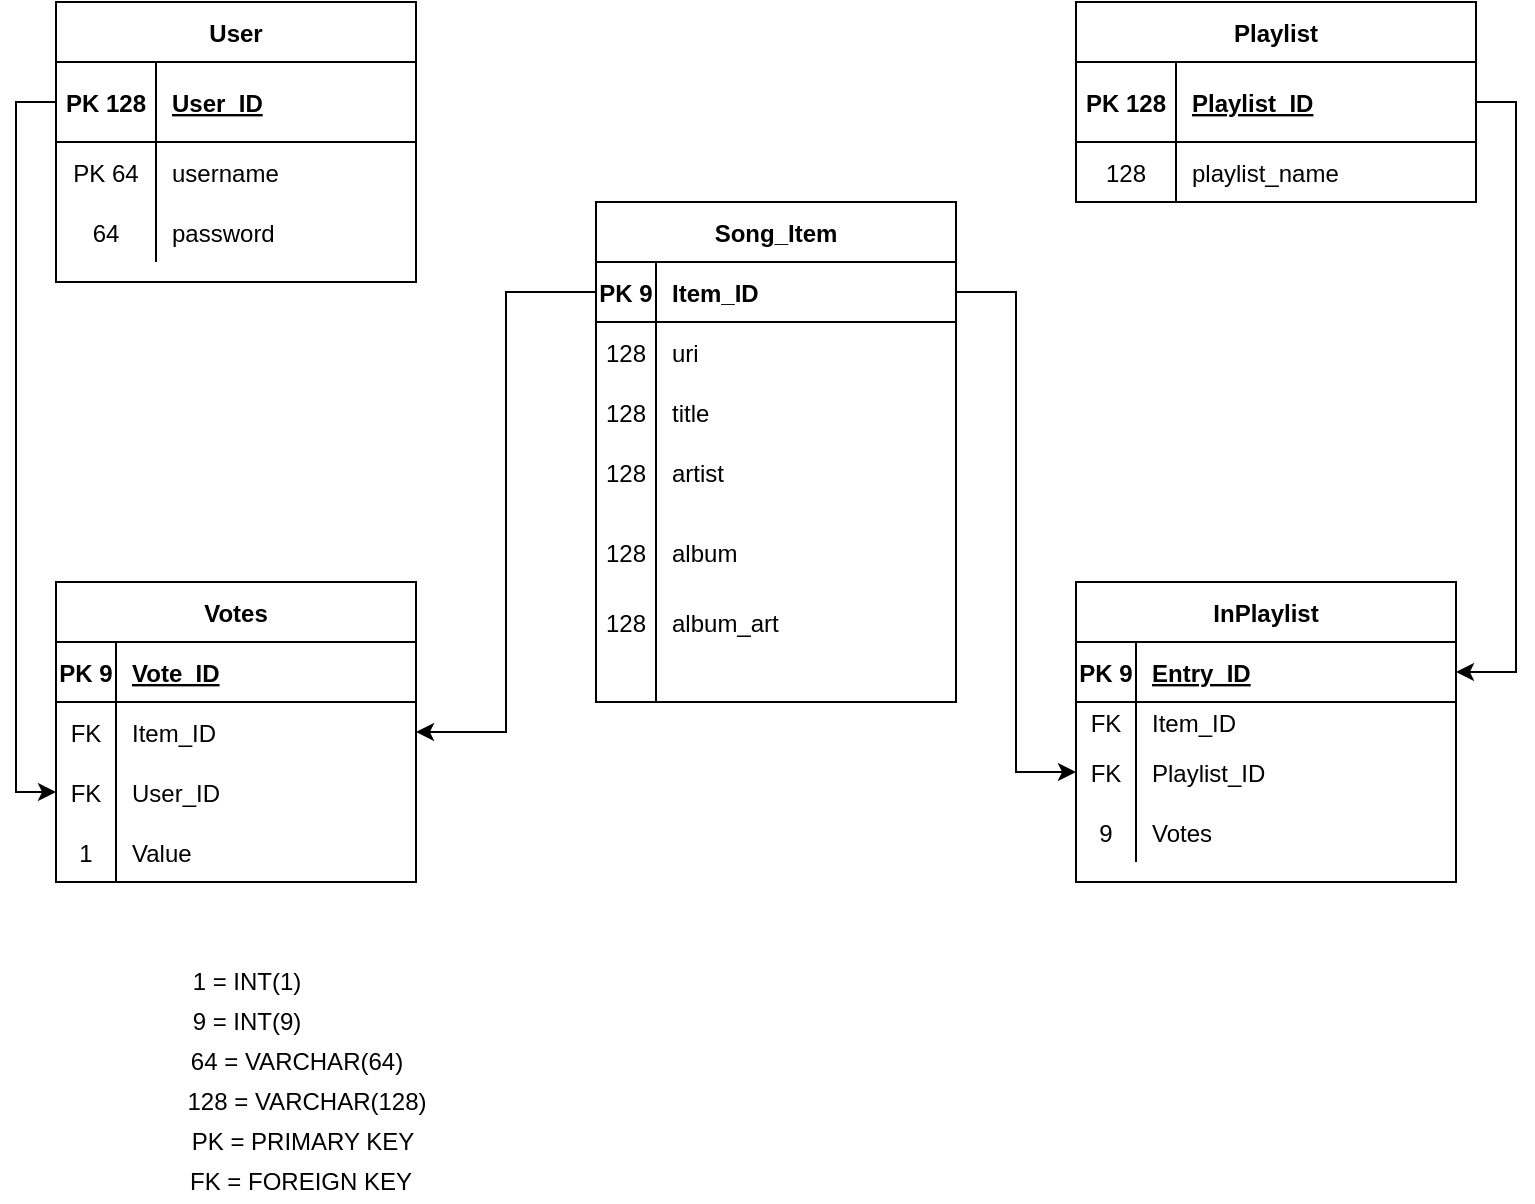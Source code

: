<mxfile version="14.5.0"><diagram id="sbZnj4GMrL0_xVQFHmPi" name="Page-1"><mxGraphModel dx="1634" dy="703" grid="1" gridSize="10" guides="1" tooltips="1" connect="1" arrows="1" fold="1" page="1" pageScale="1" pageWidth="850" pageHeight="1100" math="0" shadow="0"><root><mxCell id="0"/><mxCell id="1" parent="0"/><mxCell id="pc5urG-XRkWIAGcGFYNL-1" value="User" style="shape=table;startSize=30;container=1;collapsible=1;childLayout=tableLayout;fixedRows=1;rowLines=0;fontStyle=1;align=center;resizeLast=1;" vertex="1" parent="1"><mxGeometry x="190" y="80" width="180" height="140" as="geometry"/></mxCell><mxCell id="pc5urG-XRkWIAGcGFYNL-2" value="" style="shape=partialRectangle;collapsible=0;dropTarget=0;pointerEvents=0;fillColor=none;top=0;left=0;bottom=1;right=0;points=[[0,0.5],[1,0.5]];portConstraint=eastwest;" vertex="1" parent="pc5urG-XRkWIAGcGFYNL-1"><mxGeometry y="30" width="180" height="40" as="geometry"/></mxCell><mxCell id="pc5urG-XRkWIAGcGFYNL-3" value="PK 128" style="shape=partialRectangle;connectable=0;fillColor=none;top=0;left=0;bottom=0;right=0;fontStyle=1;overflow=hidden;" vertex="1" parent="pc5urG-XRkWIAGcGFYNL-2"><mxGeometry width="50" height="40" as="geometry"/></mxCell><mxCell id="pc5urG-XRkWIAGcGFYNL-4" value="User_ID" style="shape=partialRectangle;connectable=0;fillColor=none;top=0;left=0;bottom=0;right=0;align=left;spacingLeft=6;fontStyle=5;overflow=hidden;" vertex="1" parent="pc5urG-XRkWIAGcGFYNL-2"><mxGeometry x="50" width="130" height="40" as="geometry"/></mxCell><mxCell id="pc5urG-XRkWIAGcGFYNL-8" value="" style="shape=partialRectangle;collapsible=0;dropTarget=0;pointerEvents=0;fillColor=none;top=0;left=0;bottom=0;right=0;points=[[0,0.5],[1,0.5]];portConstraint=eastwest;" vertex="1" parent="pc5urG-XRkWIAGcGFYNL-1"><mxGeometry y="70" width="180" height="30" as="geometry"/></mxCell><mxCell id="pc5urG-XRkWIAGcGFYNL-9" value="PK 64" style="shape=partialRectangle;connectable=0;fillColor=none;top=0;left=0;bottom=0;right=0;editable=1;overflow=hidden;" vertex="1" parent="pc5urG-XRkWIAGcGFYNL-8"><mxGeometry width="50" height="30" as="geometry"/></mxCell><mxCell id="pc5urG-XRkWIAGcGFYNL-10" value="username" style="shape=partialRectangle;connectable=0;fillColor=none;top=0;left=0;bottom=0;right=0;align=left;spacingLeft=6;overflow=hidden;" vertex="1" parent="pc5urG-XRkWIAGcGFYNL-8"><mxGeometry x="50" width="130" height="30" as="geometry"/></mxCell><mxCell id="pc5urG-XRkWIAGcGFYNL-11" value="" style="shape=partialRectangle;collapsible=0;dropTarget=0;pointerEvents=0;fillColor=none;top=0;left=0;bottom=0;right=0;points=[[0,0.5],[1,0.5]];portConstraint=eastwest;" vertex="1" parent="pc5urG-XRkWIAGcGFYNL-1"><mxGeometry y="100" width="180" height="30" as="geometry"/></mxCell><mxCell id="pc5urG-XRkWIAGcGFYNL-12" value="64" style="shape=partialRectangle;connectable=0;fillColor=none;top=0;left=0;bottom=0;right=0;editable=1;overflow=hidden;" vertex="1" parent="pc5urG-XRkWIAGcGFYNL-11"><mxGeometry width="50" height="30" as="geometry"/></mxCell><mxCell id="pc5urG-XRkWIAGcGFYNL-13" value="password" style="shape=partialRectangle;connectable=0;fillColor=none;top=0;left=0;bottom=0;right=0;align=left;spacingLeft=6;overflow=hidden;" vertex="1" parent="pc5urG-XRkWIAGcGFYNL-11"><mxGeometry x="50" width="130" height="30" as="geometry"/></mxCell><mxCell id="pc5urG-XRkWIAGcGFYNL-14" value="Votes" style="shape=table;startSize=30;container=1;collapsible=1;childLayout=tableLayout;fixedRows=1;rowLines=0;fontStyle=1;align=center;resizeLast=1;" vertex="1" parent="1"><mxGeometry x="190" y="370" width="180" height="150" as="geometry"/></mxCell><mxCell id="pc5urG-XRkWIAGcGFYNL-15" value="" style="shape=partialRectangle;collapsible=0;dropTarget=0;pointerEvents=0;fillColor=none;top=0;left=0;bottom=1;right=0;points=[[0,0.5],[1,0.5]];portConstraint=eastwest;" vertex="1" parent="pc5urG-XRkWIAGcGFYNL-14"><mxGeometry y="30" width="180" height="30" as="geometry"/></mxCell><mxCell id="pc5urG-XRkWIAGcGFYNL-16" value="PK 9" style="shape=partialRectangle;connectable=0;fillColor=none;top=0;left=0;bottom=0;right=0;fontStyle=1;overflow=hidden;" vertex="1" parent="pc5urG-XRkWIAGcGFYNL-15"><mxGeometry width="30" height="30" as="geometry"/></mxCell><mxCell id="pc5urG-XRkWIAGcGFYNL-17" value="Vote_ID" style="shape=partialRectangle;connectable=0;fillColor=none;top=0;left=0;bottom=0;right=0;align=left;spacingLeft=6;fontStyle=5;overflow=hidden;" vertex="1" parent="pc5urG-XRkWIAGcGFYNL-15"><mxGeometry x="30" width="150" height="30" as="geometry"/></mxCell><mxCell id="pc5urG-XRkWIAGcGFYNL-18" value="" style="shape=partialRectangle;collapsible=0;dropTarget=0;pointerEvents=0;fillColor=none;top=0;left=0;bottom=0;right=0;points=[[0,0.5],[1,0.5]];portConstraint=eastwest;" vertex="1" parent="pc5urG-XRkWIAGcGFYNL-14"><mxGeometry y="60" width="180" height="30" as="geometry"/></mxCell><mxCell id="pc5urG-XRkWIAGcGFYNL-19" value="FK" style="shape=partialRectangle;connectable=0;fillColor=none;top=0;left=0;bottom=0;right=0;editable=1;overflow=hidden;" vertex="1" parent="pc5urG-XRkWIAGcGFYNL-18"><mxGeometry width="30" height="30" as="geometry"/></mxCell><mxCell id="pc5urG-XRkWIAGcGFYNL-20" value="Item_ID" style="shape=partialRectangle;connectable=0;fillColor=none;top=0;left=0;bottom=0;right=0;align=left;spacingLeft=6;overflow=hidden;" vertex="1" parent="pc5urG-XRkWIAGcGFYNL-18"><mxGeometry x="30" width="150" height="30" as="geometry"/></mxCell><mxCell id="pc5urG-XRkWIAGcGFYNL-21" value="" style="shape=partialRectangle;collapsible=0;dropTarget=0;pointerEvents=0;fillColor=none;top=0;left=0;bottom=0;right=0;points=[[0,0.5],[1,0.5]];portConstraint=eastwest;" vertex="1" parent="pc5urG-XRkWIAGcGFYNL-14"><mxGeometry y="90" width="180" height="30" as="geometry"/></mxCell><mxCell id="pc5urG-XRkWIAGcGFYNL-22" value="FK" style="shape=partialRectangle;connectable=0;fillColor=none;top=0;left=0;bottom=0;right=0;editable=1;overflow=hidden;" vertex="1" parent="pc5urG-XRkWIAGcGFYNL-21"><mxGeometry width="30" height="30" as="geometry"/></mxCell><mxCell id="pc5urG-XRkWIAGcGFYNL-23" value="User_ID" style="shape=partialRectangle;connectable=0;fillColor=none;top=0;left=0;bottom=0;right=0;align=left;spacingLeft=6;overflow=hidden;" vertex="1" parent="pc5urG-XRkWIAGcGFYNL-21"><mxGeometry x="30" width="150" height="30" as="geometry"/></mxCell><mxCell id="pc5urG-XRkWIAGcGFYNL-24" value="" style="shape=partialRectangle;collapsible=0;dropTarget=0;pointerEvents=0;fillColor=none;top=0;left=0;bottom=0;right=0;points=[[0,0.5],[1,0.5]];portConstraint=eastwest;" vertex="1" parent="pc5urG-XRkWIAGcGFYNL-14"><mxGeometry y="120" width="180" height="30" as="geometry"/></mxCell><mxCell id="pc5urG-XRkWIAGcGFYNL-25" value="1" style="shape=partialRectangle;connectable=0;fillColor=none;top=0;left=0;bottom=0;right=0;editable=1;overflow=hidden;" vertex="1" parent="pc5urG-XRkWIAGcGFYNL-24"><mxGeometry width="30" height="30" as="geometry"/></mxCell><mxCell id="pc5urG-XRkWIAGcGFYNL-26" value="Value" style="shape=partialRectangle;connectable=0;fillColor=none;top=0;left=0;bottom=0;right=0;align=left;spacingLeft=6;overflow=hidden;" vertex="1" parent="pc5urG-XRkWIAGcGFYNL-24"><mxGeometry x="30" width="150" height="30" as="geometry"/></mxCell><mxCell id="pc5urG-XRkWIAGcGFYNL-27" value="Song_Item" style="shape=table;startSize=30;container=1;collapsible=1;childLayout=tableLayout;fixedRows=1;rowLines=0;fontStyle=1;align=center;resizeLast=1;" vertex="1" parent="1"><mxGeometry x="460" y="180" width="180" height="250" as="geometry"/></mxCell><mxCell id="pc5urG-XRkWIAGcGFYNL-28" value="" style="shape=partialRectangle;collapsible=0;dropTarget=0;pointerEvents=0;fillColor=none;top=0;left=0;bottom=1;right=0;points=[[0,0.5],[1,0.5]];portConstraint=eastwest;" vertex="1" parent="pc5urG-XRkWIAGcGFYNL-27"><mxGeometry y="30" width="180" height="30" as="geometry"/></mxCell><mxCell id="pc5urG-XRkWIAGcGFYNL-29" value="PK 9" style="shape=partialRectangle;connectable=0;fillColor=none;top=0;left=0;bottom=0;right=0;fontStyle=1;overflow=hidden;" vertex="1" parent="pc5urG-XRkWIAGcGFYNL-28"><mxGeometry width="30" height="30" as="geometry"/></mxCell><mxCell id="pc5urG-XRkWIAGcGFYNL-30" value="Item_ID" style="shape=partialRectangle;connectable=0;fillColor=none;top=0;left=0;bottom=0;right=0;align=left;spacingLeft=6;fontStyle=1;overflow=hidden;" vertex="1" parent="pc5urG-XRkWIAGcGFYNL-28"><mxGeometry x="30" width="150" height="30" as="geometry"/></mxCell><mxCell id="pc5urG-XRkWIAGcGFYNL-31" value="" style="shape=partialRectangle;collapsible=0;dropTarget=0;pointerEvents=0;fillColor=none;top=0;left=0;bottom=0;right=0;points=[[0,0.5],[1,0.5]];portConstraint=eastwest;" vertex="1" parent="pc5urG-XRkWIAGcGFYNL-27"><mxGeometry y="60" width="180" height="30" as="geometry"/></mxCell><mxCell id="pc5urG-XRkWIAGcGFYNL-32" value="128" style="shape=partialRectangle;connectable=0;fillColor=none;top=0;left=0;bottom=0;right=0;editable=1;overflow=hidden;" vertex="1" parent="pc5urG-XRkWIAGcGFYNL-31"><mxGeometry width="30" height="30" as="geometry"/></mxCell><mxCell id="pc5urG-XRkWIAGcGFYNL-33" value="uri" style="shape=partialRectangle;connectable=0;fillColor=none;top=0;left=0;bottom=0;right=0;align=left;spacingLeft=6;overflow=hidden;" vertex="1" parent="pc5urG-XRkWIAGcGFYNL-31"><mxGeometry x="30" width="150" height="30" as="geometry"/></mxCell><mxCell id="pc5urG-XRkWIAGcGFYNL-34" value="" style="shape=partialRectangle;collapsible=0;dropTarget=0;pointerEvents=0;fillColor=none;top=0;left=0;bottom=0;right=0;points=[[0,0.5],[1,0.5]];portConstraint=eastwest;" vertex="1" parent="pc5urG-XRkWIAGcGFYNL-27"><mxGeometry y="90" width="180" height="30" as="geometry"/></mxCell><mxCell id="pc5urG-XRkWIAGcGFYNL-35" value="128" style="shape=partialRectangle;connectable=0;fillColor=none;top=0;left=0;bottom=0;right=0;editable=1;overflow=hidden;" vertex="1" parent="pc5urG-XRkWIAGcGFYNL-34"><mxGeometry width="30" height="30" as="geometry"/></mxCell><mxCell id="pc5urG-XRkWIAGcGFYNL-36" value="title" style="shape=partialRectangle;connectable=0;fillColor=none;top=0;left=0;bottom=0;right=0;align=left;spacingLeft=6;overflow=hidden;" vertex="1" parent="pc5urG-XRkWIAGcGFYNL-34"><mxGeometry x="30" width="150" height="30" as="geometry"/></mxCell><mxCell id="pc5urG-XRkWIAGcGFYNL-37" value="" style="shape=partialRectangle;collapsible=0;dropTarget=0;pointerEvents=0;fillColor=none;top=0;left=0;bottom=0;right=0;points=[[0,0.5],[1,0.5]];portConstraint=eastwest;" vertex="1" parent="pc5urG-XRkWIAGcGFYNL-27"><mxGeometry y="120" width="180" height="30" as="geometry"/></mxCell><mxCell id="pc5urG-XRkWIAGcGFYNL-38" value="128" style="shape=partialRectangle;connectable=0;fillColor=none;top=0;left=0;bottom=0;right=0;editable=1;overflow=hidden;" vertex="1" parent="pc5urG-XRkWIAGcGFYNL-37"><mxGeometry width="30" height="30" as="geometry"/></mxCell><mxCell id="pc5urG-XRkWIAGcGFYNL-39" value="artist" style="shape=partialRectangle;connectable=0;fillColor=none;top=0;left=0;bottom=0;right=0;align=left;spacingLeft=6;overflow=hidden;" vertex="1" parent="pc5urG-XRkWIAGcGFYNL-37"><mxGeometry x="30" width="150" height="30" as="geometry"/></mxCell><mxCell id="pc5urG-XRkWIAGcGFYNL-40" value="" style="shape=partialRectangle;collapsible=0;dropTarget=0;pointerEvents=0;fillColor=none;top=0;left=0;bottom=0;right=0;points=[[0,0.5],[1,0.5]];portConstraint=eastwest;" vertex="1" parent="pc5urG-XRkWIAGcGFYNL-27"><mxGeometry y="150" width="180" height="50" as="geometry"/></mxCell><mxCell id="pc5urG-XRkWIAGcGFYNL-41" value="128" style="shape=partialRectangle;connectable=0;fillColor=none;top=0;left=0;bottom=0;right=0;editable=1;overflow=hidden;" vertex="1" parent="pc5urG-XRkWIAGcGFYNL-40"><mxGeometry width="30" height="50" as="geometry"/></mxCell><mxCell id="pc5urG-XRkWIAGcGFYNL-42" value="album" style="shape=partialRectangle;connectable=0;fillColor=none;top=0;left=0;bottom=0;right=0;align=left;spacingLeft=6;overflow=hidden;" vertex="1" parent="pc5urG-XRkWIAGcGFYNL-40"><mxGeometry x="30" width="150" height="50" as="geometry"/></mxCell><mxCell id="pc5urG-XRkWIAGcGFYNL-43" value="" style="shape=partialRectangle;collapsible=0;dropTarget=0;pointerEvents=0;fillColor=none;top=0;left=0;bottom=0;right=0;points=[[0,0.5],[1,0.5]];portConstraint=eastwest;" vertex="1" parent="pc5urG-XRkWIAGcGFYNL-27"><mxGeometry y="200" width="180" height="20" as="geometry"/></mxCell><mxCell id="pc5urG-XRkWIAGcGFYNL-44" value="128" style="shape=partialRectangle;connectable=0;fillColor=none;top=0;left=0;bottom=0;right=0;editable=1;overflow=hidden;" vertex="1" parent="pc5urG-XRkWIAGcGFYNL-43"><mxGeometry width="30" height="20" as="geometry"/></mxCell><mxCell id="pc5urG-XRkWIAGcGFYNL-45" value="album_art" style="shape=partialRectangle;connectable=0;fillColor=none;top=0;left=0;bottom=0;right=0;align=left;spacingLeft=6;overflow=hidden;" vertex="1" parent="pc5urG-XRkWIAGcGFYNL-43"><mxGeometry x="30" width="150" height="20" as="geometry"/></mxCell><mxCell id="pc5urG-XRkWIAGcGFYNL-64" value="" style="shape=partialRectangle;collapsible=0;dropTarget=0;pointerEvents=0;fillColor=none;top=0;left=0;bottom=0;right=0;points=[[0,0.5],[1,0.5]];portConstraint=eastwest;" vertex="1" parent="pc5urG-XRkWIAGcGFYNL-27"><mxGeometry y="220" width="180" height="30" as="geometry"/></mxCell><mxCell id="pc5urG-XRkWIAGcGFYNL-65" value="" style="shape=partialRectangle;connectable=0;fillColor=none;top=0;left=0;bottom=0;right=0;editable=1;overflow=hidden;" vertex="1" parent="pc5urG-XRkWIAGcGFYNL-64"><mxGeometry width="30" height="30" as="geometry"/></mxCell><mxCell id="pc5urG-XRkWIAGcGFYNL-66" value="" style="shape=partialRectangle;connectable=0;fillColor=none;top=0;left=0;bottom=0;right=0;align=left;spacingLeft=6;overflow=hidden;" vertex="1" parent="pc5urG-XRkWIAGcGFYNL-64"><mxGeometry x="30" width="150" height="30" as="geometry"/></mxCell><mxCell id="pc5urG-XRkWIAGcGFYNL-51" value="Playlist" style="shape=table;startSize=30;container=1;collapsible=1;childLayout=tableLayout;fixedRows=1;rowLines=0;fontStyle=1;align=center;resizeLast=1;" vertex="1" parent="1"><mxGeometry x="700" y="80" width="200" height="100" as="geometry"/></mxCell><mxCell id="pc5urG-XRkWIAGcGFYNL-52" value="" style="shape=partialRectangle;collapsible=0;dropTarget=0;pointerEvents=0;fillColor=none;top=0;left=0;bottom=1;right=0;points=[[0,0.5],[1,0.5]];portConstraint=eastwest;" vertex="1" parent="pc5urG-XRkWIAGcGFYNL-51"><mxGeometry y="30" width="200" height="40" as="geometry"/></mxCell><mxCell id="pc5urG-XRkWIAGcGFYNL-53" value="PK 128" style="shape=partialRectangle;connectable=0;fillColor=none;top=0;left=0;bottom=0;right=0;fontStyle=1;overflow=hidden;" vertex="1" parent="pc5urG-XRkWIAGcGFYNL-52"><mxGeometry width="50" height="40" as="geometry"/></mxCell><mxCell id="pc5urG-XRkWIAGcGFYNL-54" value="Playlist_ID" style="shape=partialRectangle;connectable=0;fillColor=none;top=0;left=0;bottom=0;right=0;align=left;spacingLeft=6;fontStyle=5;overflow=hidden;" vertex="1" parent="pc5urG-XRkWIAGcGFYNL-52"><mxGeometry x="50" width="150" height="40" as="geometry"/></mxCell><mxCell id="pc5urG-XRkWIAGcGFYNL-55" value="" style="shape=partialRectangle;collapsible=0;dropTarget=0;pointerEvents=0;fillColor=none;top=0;left=0;bottom=0;right=0;points=[[0,0.5],[1,0.5]];portConstraint=eastwest;" vertex="1" parent="pc5urG-XRkWIAGcGFYNL-51"><mxGeometry y="70" width="200" height="30" as="geometry"/></mxCell><mxCell id="pc5urG-XRkWIAGcGFYNL-56" value="128" style="shape=partialRectangle;connectable=0;fillColor=none;top=0;left=0;bottom=0;right=0;editable=1;overflow=hidden;" vertex="1" parent="pc5urG-XRkWIAGcGFYNL-55"><mxGeometry width="50" height="30" as="geometry"/></mxCell><mxCell id="pc5urG-XRkWIAGcGFYNL-57" value="playlist_name" style="shape=partialRectangle;connectable=0;fillColor=none;top=0;left=0;bottom=0;right=0;align=left;spacingLeft=6;overflow=hidden;" vertex="1" parent="pc5urG-XRkWIAGcGFYNL-55"><mxGeometry x="50" width="150" height="30" as="geometry"/></mxCell><mxCell id="pc5urG-XRkWIAGcGFYNL-70" value="64 = VARCHAR(64)" style="text;html=1;align=center;verticalAlign=middle;resizable=0;points=[];autosize=1;" vertex="1" parent="1"><mxGeometry x="250" y="600" width="120" height="20" as="geometry"/></mxCell><mxCell id="pc5urG-XRkWIAGcGFYNL-71" value="InPlaylist" style="shape=table;startSize=30;container=1;collapsible=1;childLayout=tableLayout;fixedRows=1;rowLines=0;fontStyle=1;align=center;resizeLast=1;" vertex="1" parent="1"><mxGeometry x="700" y="370" width="190" height="150" as="geometry"/></mxCell><mxCell id="pc5urG-XRkWIAGcGFYNL-72" value="" style="shape=partialRectangle;collapsible=0;dropTarget=0;pointerEvents=0;fillColor=none;top=0;left=0;bottom=1;right=0;points=[[0,0.5],[1,0.5]];portConstraint=eastwest;" vertex="1" parent="pc5urG-XRkWIAGcGFYNL-71"><mxGeometry y="30" width="190" height="30" as="geometry"/></mxCell><mxCell id="pc5urG-XRkWIAGcGFYNL-73" value="PK 9" style="shape=partialRectangle;connectable=0;fillColor=none;top=0;left=0;bottom=0;right=0;fontStyle=1;overflow=hidden;" vertex="1" parent="pc5urG-XRkWIAGcGFYNL-72"><mxGeometry width="30" height="30" as="geometry"/></mxCell><mxCell id="pc5urG-XRkWIAGcGFYNL-74" value="Entry_ID" style="shape=partialRectangle;connectable=0;fillColor=none;top=0;left=0;bottom=0;right=0;align=left;spacingLeft=6;fontStyle=5;overflow=hidden;" vertex="1" parent="pc5urG-XRkWIAGcGFYNL-72"><mxGeometry x="30" width="160" height="30" as="geometry"/></mxCell><mxCell id="pc5urG-XRkWIAGcGFYNL-75" value="" style="shape=partialRectangle;collapsible=0;dropTarget=0;pointerEvents=0;fillColor=none;top=0;left=0;bottom=0;right=0;points=[[0,0.5],[1,0.5]];portConstraint=eastwest;" vertex="1" parent="pc5urG-XRkWIAGcGFYNL-71"><mxGeometry y="60" width="190" height="20" as="geometry"/></mxCell><mxCell id="pc5urG-XRkWIAGcGFYNL-76" value="FK" style="shape=partialRectangle;connectable=0;fillColor=none;top=0;left=0;bottom=0;right=0;editable=1;overflow=hidden;" vertex="1" parent="pc5urG-XRkWIAGcGFYNL-75"><mxGeometry width="30" height="20" as="geometry"/></mxCell><mxCell id="pc5urG-XRkWIAGcGFYNL-77" value="Item_ID" style="shape=partialRectangle;connectable=0;fillColor=none;top=0;left=0;bottom=0;right=0;align=left;spacingLeft=6;overflow=hidden;" vertex="1" parent="pc5urG-XRkWIAGcGFYNL-75"><mxGeometry x="30" width="160" height="20" as="geometry"/></mxCell><mxCell id="pc5urG-XRkWIAGcGFYNL-78" value="" style="shape=partialRectangle;collapsible=0;dropTarget=0;pointerEvents=0;fillColor=none;top=0;left=0;bottom=0;right=0;points=[[0,0.5],[1,0.5]];portConstraint=eastwest;" vertex="1" parent="pc5urG-XRkWIAGcGFYNL-71"><mxGeometry y="80" width="190" height="30" as="geometry"/></mxCell><mxCell id="pc5urG-XRkWIAGcGFYNL-79" value="FK" style="shape=partialRectangle;connectable=0;fillColor=none;top=0;left=0;bottom=0;right=0;editable=1;overflow=hidden;" vertex="1" parent="pc5urG-XRkWIAGcGFYNL-78"><mxGeometry width="30" height="30" as="geometry"/></mxCell><mxCell id="pc5urG-XRkWIAGcGFYNL-80" value="Playlist_ID" style="shape=partialRectangle;connectable=0;fillColor=none;top=0;left=0;bottom=0;right=0;align=left;spacingLeft=6;overflow=hidden;" vertex="1" parent="pc5urG-XRkWIAGcGFYNL-78"><mxGeometry x="30" width="160" height="30" as="geometry"/></mxCell><mxCell id="pc5urG-XRkWIAGcGFYNL-81" value="" style="shape=partialRectangle;collapsible=0;dropTarget=0;pointerEvents=0;fillColor=none;top=0;left=0;bottom=0;right=0;points=[[0,0.5],[1,0.5]];portConstraint=eastwest;" vertex="1" parent="pc5urG-XRkWIAGcGFYNL-71"><mxGeometry y="110" width="190" height="30" as="geometry"/></mxCell><mxCell id="pc5urG-XRkWIAGcGFYNL-82" value="9" style="shape=partialRectangle;connectable=0;fillColor=none;top=0;left=0;bottom=0;right=0;editable=1;overflow=hidden;" vertex="1" parent="pc5urG-XRkWIAGcGFYNL-81"><mxGeometry width="30" height="30" as="geometry"/></mxCell><mxCell id="pc5urG-XRkWIAGcGFYNL-83" value="Votes" style="shape=partialRectangle;connectable=0;fillColor=none;top=0;left=0;bottom=0;right=0;align=left;spacingLeft=6;overflow=hidden;" vertex="1" parent="pc5urG-XRkWIAGcGFYNL-81"><mxGeometry x="30" width="160" height="30" as="geometry"/></mxCell><mxCell id="pc5urG-XRkWIAGcGFYNL-86" style="edgeStyle=orthogonalEdgeStyle;rounded=0;orthogonalLoop=1;jettySize=auto;html=1;exitX=0;exitY=0.5;exitDx=0;exitDy=0;entryX=0;entryY=0.5;entryDx=0;entryDy=0;" edge="1" parent="1" source="pc5urG-XRkWIAGcGFYNL-2" target="pc5urG-XRkWIAGcGFYNL-21"><mxGeometry relative="1" as="geometry"/></mxCell><mxCell id="pc5urG-XRkWIAGcGFYNL-87" style="edgeStyle=orthogonalEdgeStyle;rounded=0;orthogonalLoop=1;jettySize=auto;html=1;exitX=0;exitY=0.5;exitDx=0;exitDy=0;entryX=1;entryY=0.5;entryDx=0;entryDy=0;" edge="1" parent="1" source="pc5urG-XRkWIAGcGFYNL-28" target="pc5urG-XRkWIAGcGFYNL-18"><mxGeometry relative="1" as="geometry"/></mxCell><mxCell id="pc5urG-XRkWIAGcGFYNL-88" style="edgeStyle=orthogonalEdgeStyle;rounded=0;orthogonalLoop=1;jettySize=auto;html=1;exitX=1;exitY=0.5;exitDx=0;exitDy=0;entryX=0;entryY=0.5;entryDx=0;entryDy=0;" edge="1" parent="1" source="pc5urG-XRkWIAGcGFYNL-28" target="pc5urG-XRkWIAGcGFYNL-78"><mxGeometry relative="1" as="geometry"/></mxCell><mxCell id="pc5urG-XRkWIAGcGFYNL-89" style="edgeStyle=orthogonalEdgeStyle;rounded=0;orthogonalLoop=1;jettySize=auto;html=1;exitX=1;exitY=0.5;exitDx=0;exitDy=0;entryX=1;entryY=0.5;entryDx=0;entryDy=0;" edge="1" parent="1" source="pc5urG-XRkWIAGcGFYNL-52" target="pc5urG-XRkWIAGcGFYNL-72"><mxGeometry relative="1" as="geometry"/></mxCell><mxCell id="pc5urG-XRkWIAGcGFYNL-90" value="128 = VARCHAR(128)" style="text;html=1;align=center;verticalAlign=middle;resizable=0;points=[];autosize=1;" vertex="1" parent="1"><mxGeometry x="245" y="620" width="140" height="20" as="geometry"/></mxCell><mxCell id="pc5urG-XRkWIAGcGFYNL-91" value="9 = INT(9)" style="text;html=1;align=center;verticalAlign=middle;resizable=0;points=[];autosize=1;" vertex="1" parent="1"><mxGeometry x="250" y="580" width="70" height="20" as="geometry"/></mxCell><mxCell id="pc5urG-XRkWIAGcGFYNL-92" value="PK = PRIMARY KEY" style="text;html=1;align=center;verticalAlign=middle;resizable=0;points=[];autosize=1;" vertex="1" parent="1"><mxGeometry x="248" y="640" width="130" height="20" as="geometry"/></mxCell><mxCell id="pc5urG-XRkWIAGcGFYNL-93" value="FK = FOREIGN KEY" style="text;html=1;align=center;verticalAlign=middle;resizable=0;points=[];autosize=1;" vertex="1" parent="1"><mxGeometry x="247" y="660" width="130" height="20" as="geometry"/></mxCell><mxCell id="pc5urG-XRkWIAGcGFYNL-94" value="1 = INT(1)" style="text;html=1;align=center;verticalAlign=middle;resizable=0;points=[];autosize=1;" vertex="1" parent="1"><mxGeometry x="250" y="560" width="70" height="20" as="geometry"/></mxCell></root></mxGraphModel></diagram></mxfile>